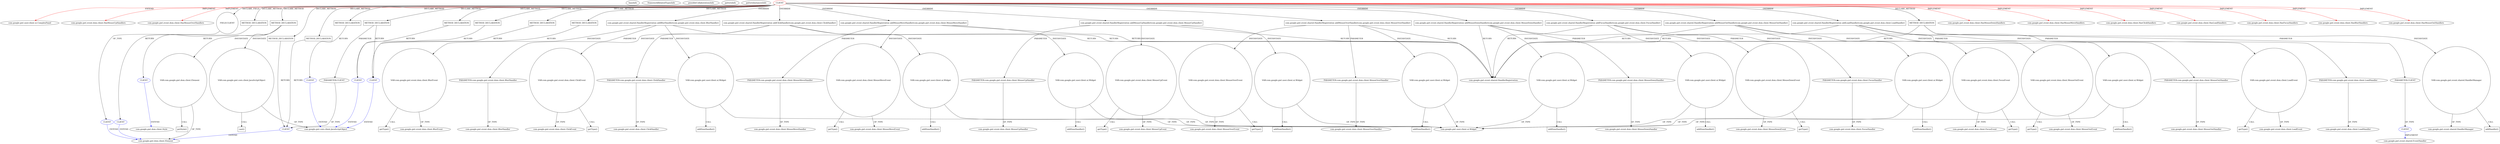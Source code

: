 digraph {
baseInfo[graphId=256,category="pattern",isAnonymous=false,possibleRelation=true]
frameworkRelatedTypesInfo[0="com.google.gwt.event.dom.client.HasMouseUpHandlers",1="com.google.gwt.event.dom.client.HasMouseMoveHandlers",2="com.google.gwt.event.dom.client.HasFocusHandlers",3="com.google.gwt.event.dom.client.HasClickHandlers",4="com.google.gwt.event.dom.client.HasBlurHandlers",5="com.google.gwt.event.dom.client.HasMouseOutHandlers",6="com.google.gwt.user.client.ui.ComplexPanel",7="com.google.gwt.event.dom.client.HasMouseDownHandlers",8="com.google.gwt.event.dom.client.HasLoadHandlers",9="com.google.gwt.event.dom.client.HasMouseOverHandlers"]
possibleCollaborationsInfo[0="256~FIELD_TYPE_DECLARATION-~com.google.gwt.event.dom.client.HasMouseUpHandlers com.google.gwt.event.dom.client.HasMouseMoveHandlers com.google.gwt.event.dom.client.HasFocusHandlers com.google.gwt.event.dom.client.HasClickHandlers com.google.gwt.event.dom.client.HasBlurHandlers com.google.gwt.event.dom.client.HasMouseOutHandlers com.google.gwt.user.client.ui.ComplexPanel com.google.gwt.event.dom.client.HasMouseDownHandlers com.google.gwt.event.dom.client.HasLoadHandlers com.google.gwt.event.dom.client.HasMouseOverHandlers ~com.google.gwt.dom.client.Element ~false~false",1="256~RETURN_TYPE_DECLARATION-CLIENT_METHOD_DECLARATION-~com.google.gwt.event.dom.client.HasMouseUpHandlers com.google.gwt.event.dom.client.HasMouseMoveHandlers com.google.gwt.event.dom.client.HasFocusHandlers com.google.gwt.event.dom.client.HasClickHandlers com.google.gwt.event.dom.client.HasBlurHandlers com.google.gwt.event.dom.client.HasMouseOutHandlers com.google.gwt.user.client.ui.ComplexPanel com.google.gwt.event.dom.client.HasMouseDownHandlers com.google.gwt.event.dom.client.HasLoadHandlers com.google.gwt.event.dom.client.HasMouseOverHandlers ~com.google.gwt.dom.client.Style ~false~false",2="256~RETURN_TYPE_DECLARATION-CLIENT_METHOD_DECLARATION-~com.google.gwt.event.dom.client.HasMouseUpHandlers com.google.gwt.event.dom.client.HasMouseMoveHandlers com.google.gwt.event.dom.client.HasFocusHandlers com.google.gwt.event.dom.client.HasClickHandlers com.google.gwt.event.dom.client.HasBlurHandlers com.google.gwt.event.dom.client.HasMouseOutHandlers com.google.gwt.user.client.ui.ComplexPanel com.google.gwt.event.dom.client.HasMouseDownHandlers com.google.gwt.event.dom.client.HasLoadHandlers com.google.gwt.event.dom.client.HasMouseOverHandlers ~com.google.gwt.dom.client.Element ~false~false",3="256~RETURN_TYPE_DECLARATION-CLIENT_METHOD_DECLARATION-RETURN_TYPE_DECLARATION-CLIENT_METHOD_DECLARATION-PARAMETER_TYPE_DECLARATION-CLIENT_METHOD_DECLARATION-~com.google.gwt.event.dom.client.HasMouseUpHandlers com.google.gwt.event.dom.client.HasMouseMoveHandlers com.google.gwt.event.dom.client.HasFocusHandlers com.google.gwt.event.dom.client.HasClickHandlers com.google.gwt.event.dom.client.HasBlurHandlers com.google.gwt.event.dom.client.HasMouseOutHandlers com.google.gwt.user.client.ui.ComplexPanel com.google.gwt.event.dom.client.HasMouseDownHandlers com.google.gwt.event.dom.client.HasLoadHandlers com.google.gwt.event.dom.client.HasMouseOverHandlers ~com.google.gwt.dom.client.Element ~false~false",4="256~PARAMETER_TYPE_DECLARATION-CLIENT_METHOD_DECLARATION-~com.google.gwt.event.dom.client.HasMouseUpHandlers com.google.gwt.event.dom.client.HasMouseMoveHandlers com.google.gwt.event.dom.client.HasFocusHandlers com.google.gwt.event.dom.client.HasClickHandlers com.google.gwt.event.dom.client.HasBlurHandlers com.google.gwt.event.dom.client.HasMouseOutHandlers com.google.gwt.user.client.ui.ComplexPanel com.google.gwt.event.dom.client.HasMouseDownHandlers com.google.gwt.event.dom.client.HasLoadHandlers com.google.gwt.event.dom.client.HasMouseOverHandlers ~com.google.gwt.event.shared.EventHandler ~false~false",5="256~RETURN_TYPE_DECLARATION-CLIENT_METHOD_DECLARATION-~com.google.gwt.event.dom.client.HasMouseUpHandlers com.google.gwt.event.dom.client.HasMouseMoveHandlers com.google.gwt.event.dom.client.HasFocusHandlers com.google.gwt.event.dom.client.HasClickHandlers com.google.gwt.event.dom.client.HasBlurHandlers com.google.gwt.event.dom.client.HasMouseOutHandlers com.google.gwt.user.client.ui.ComplexPanel com.google.gwt.event.dom.client.HasMouseDownHandlers com.google.gwt.event.dom.client.HasLoadHandlers com.google.gwt.event.dom.client.HasMouseOverHandlers ~com.google.gwt.core.client.JavaScriptObject ~false~false",6="256~RETURN_TYPE_DECLARATION-CLIENT_METHOD_DECLARATION-RETURN_TYPE_DECLARATION-CLIENT_METHOD_DECLARATION-~com.google.gwt.event.dom.client.HasMouseUpHandlers com.google.gwt.event.dom.client.HasMouseMoveHandlers com.google.gwt.event.dom.client.HasFocusHandlers com.google.gwt.event.dom.client.HasClickHandlers com.google.gwt.event.dom.client.HasBlurHandlers com.google.gwt.event.dom.client.HasMouseOutHandlers com.google.gwt.user.client.ui.ComplexPanel com.google.gwt.event.dom.client.HasMouseDownHandlers com.google.gwt.event.dom.client.HasLoadHandlers com.google.gwt.event.dom.client.HasMouseOverHandlers ~com.google.gwt.core.client.JavaScriptObject ~false~false",7="256~RETURN_TYPE_DECLARATION-CLIENT_METHOD_DECLARATION-RETURN_TYPE_DECLARATION-CLIENT_METHOD_DECLARATION-RETURN_TYPE_DECLARATION-CLIENT_METHOD_DECLARATION-~com.google.gwt.event.dom.client.HasMouseUpHandlers com.google.gwt.event.dom.client.HasMouseMoveHandlers com.google.gwt.event.dom.client.HasFocusHandlers com.google.gwt.event.dom.client.HasClickHandlers com.google.gwt.event.dom.client.HasBlurHandlers com.google.gwt.event.dom.client.HasMouseOutHandlers com.google.gwt.user.client.ui.ComplexPanel com.google.gwt.event.dom.client.HasMouseDownHandlers com.google.gwt.event.dom.client.HasLoadHandlers com.google.gwt.event.dom.client.HasMouseOverHandlers ~com.google.gwt.core.client.JavaScriptObject ~false~false"]
patternInfo[frequency=2.0,patternRootClient=0]
patternInstancesInfo[0="mguiral-GwtSvgLib~/mguiral-GwtSvgLib/GwtSvgLib-master/src/gwt/html5/svg/client/user/ui/SVGGraphicalWidget.java~SVGGraphicalWidget~3974",1="mguiral-GwtSvgLib~/mguiral-GwtSvgLib/GwtSvgLib-master/src/gwt/html5/svg/client/user/ui/SVGSwitchWidget.java~SVGSwitchWidget~4001"]
1[label="com.google.gwt.user.client.ui.ComplexPanel",vertexType="FRAMEWORK_CLASS_TYPE",isFrameworkType=false]
0[label="CLIENT",vertexType="ROOT_CLIENT_CLASS_DECLARATION",isFrameworkType=false,color=red]
6[label="com.google.gwt.event.dom.client.HasMouseUpHandlers",vertexType="FRAMEWORK_INTERFACE_TYPE",isFrameworkType=false]
7[label="com.google.gwt.event.dom.client.HasMouseOverHandlers",vertexType="FRAMEWORK_INTERFACE_TYPE",isFrameworkType=false]
11[label="FIELD:CLIENT",vertexType="FIELD_DECLARATION",isFrameworkType=false,shape=circle]
94[label="com.google.gwt.event.shared.HandlerRegistration addLoadHandler(com.google.gwt.event.dom.client.LoadHandler)",vertexType="OVERRIDING_METHOD_DECLARATION",isFrameworkType=false,shape=box]
34[label="com.google.gwt.event.shared.HandlerRegistration addClickHandler(com.google.gwt.event.dom.client.ClickHandler)",vertexType="OVERRIDING_METHOD_DECLARATION",isFrameworkType=false,shape=box]
41[label="VAR:com.google.gwt.event.dom.client.ClickEvent",vertexType="VARIABLE_EXPRESION",isFrameworkType=false,shape=circle]
43[label="com.google.gwt.event.dom.client.ClickEvent",vertexType="FRAMEWORK_CLASS_TYPE",isFrameworkType=false]
42[label="getType()",vertexType="INSIDE_CALL",isFrameworkType=false,shape=box]
36[label="PARAMETER:com.google.gwt.event.dom.client.ClickHandler",vertexType="PARAMETER_DECLARATION",isFrameworkType=false]
37[label="com.google.gwt.event.dom.client.ClickHandler",vertexType="FRAMEWORK_INTERFACE_TYPE",isFrameworkType=false]
5[label="com.google.gwt.event.dom.client.HasMouseDownHandlers",vertexType="FRAMEWORK_INTERFACE_TYPE",isFrameworkType=false]
8[label="com.google.gwt.event.dom.client.HasMouseMoveHandlers",vertexType="FRAMEWORK_INTERFACE_TYPE",isFrameworkType=false]
4[label="com.google.gwt.event.dom.client.HasClickHandlers",vertexType="FRAMEWORK_INTERFACE_TYPE",isFrameworkType=false]
10[label="com.google.gwt.event.dom.client.HasLoadHandlers",vertexType="FRAMEWORK_INTERFACE_TYPE",isFrameworkType=false]
2[label="com.google.gwt.event.dom.client.HasFocusHandlers",vertexType="FRAMEWORK_INTERFACE_TYPE",isFrameworkType=false]
3[label="com.google.gwt.event.dom.client.HasBlurHandlers",vertexType="FRAMEWORK_INTERFACE_TYPE",isFrameworkType=false]
24[label="com.google.gwt.event.shared.HandlerRegistration addBlurHandler(com.google.gwt.event.dom.client.BlurHandler)",vertexType="OVERRIDING_METHOD_DECLARATION",isFrameworkType=false,shape=box]
28[label="VAR:com.google.gwt.user.client.ui.Widget",vertexType="VARIABLE_EXPRESION",isFrameworkType=false,shape=circle]
29[label="addDomHandler()",vertexType="INSIDE_CALL",isFrameworkType=false,shape=box]
98[label="VAR:com.google.gwt.user.client.ui.Widget",vertexType="VARIABLE_EXPRESION",isFrameworkType=false,shape=circle]
99[label="addDomHandler()",vertexType="INSIDE_CALL",isFrameworkType=false,shape=box]
38[label="VAR:com.google.gwt.user.client.ui.Widget",vertexType="VARIABLE_EXPRESION",isFrameworkType=false,shape=circle]
39[label="addDomHandler()",vertexType="INSIDE_CALL",isFrameworkType=false,shape=box]
74[label="com.google.gwt.event.shared.HandlerRegistration addMouseMoveHandler(com.google.gwt.event.dom.client.MouseMoveHandler)",vertexType="OVERRIDING_METHOD_DECLARATION",isFrameworkType=false,shape=box]
76[label="PARAMETER:com.google.gwt.event.dom.client.MouseMoveHandler",vertexType="PARAMETER_DECLARATION",isFrameworkType=false]
77[label="com.google.gwt.event.dom.client.MouseMoveHandler",vertexType="FRAMEWORK_INTERFACE_TYPE",isFrameworkType=false]
78[label="VAR:com.google.gwt.user.client.ui.Widget",vertexType="VARIABLE_EXPRESION",isFrameworkType=false,shape=circle]
79[label="addDomHandler()",vertexType="INSIDE_CALL",isFrameworkType=false,shape=box]
54[label="com.google.gwt.event.shared.HandlerRegistration addMouseUpHandler(com.google.gwt.event.dom.client.MouseUpHandler)",vertexType="OVERRIDING_METHOD_DECLARATION",isFrameworkType=false,shape=box]
56[label="PARAMETER:com.google.gwt.event.dom.client.MouseUpHandler",vertexType="PARAMETER_DECLARATION",isFrameworkType=false]
57[label="com.google.gwt.event.dom.client.MouseUpHandler",vertexType="FRAMEWORK_INTERFACE_TYPE",isFrameworkType=false]
58[label="VAR:com.google.gwt.user.client.ui.Widget",vertexType="VARIABLE_EXPRESION",isFrameworkType=false,shape=circle]
59[label="addDomHandler()",vertexType="INSIDE_CALL",isFrameworkType=false,shape=box]
61[label="VAR:com.google.gwt.event.dom.client.MouseUpEvent",vertexType="VARIABLE_EXPRESION",isFrameworkType=false,shape=circle]
63[label="com.google.gwt.event.dom.client.MouseUpEvent",vertexType="FRAMEWORK_CLASS_TYPE",isFrameworkType=false]
62[label="getType()",vertexType="INSIDE_CALL",isFrameworkType=false,shape=box]
119[label="METHOD_DECLARATION",vertexType="CLIENT_METHOD_DECLARATION",isFrameworkType=false,shape=box]
125[label="VAR:com.google.gwt.dom.client.Element",vertexType="VARIABLE_EXPRESION",isFrameworkType=false,shape=circle]
122[label="VAR:com.google.gwt.core.client.JavaScriptObject",vertexType="VARIABLE_EXPRESION",isFrameworkType=false,shape=circle]
104[label="METHOD_DECLARATION",vertexType="CLIENT_METHOD_DECLARATION",isFrameworkType=false,shape=box]
109[label="VAR:com.google.gwt.event.shared.HandlerManager",vertexType="VARIABLE_EXPRESION",isFrameworkType=false,shape=circle]
110[label="addHandler()",vertexType="INSIDE_CALL",isFrameworkType=false,shape=box]
111[label="com.google.gwt.event.shared.HandlerManager",vertexType="FRAMEWORK_CLASS_TYPE",isFrameworkType=false]
106[label="PARAMETER:CLIENT",vertexType="PARAMETER_DECLARATION",isFrameworkType=false]
146[label="METHOD_DECLARATION",vertexType="CLIENT_METHOD_DECLARATION",isFrameworkType=false,shape=box]
148[label="PARAMETER:CLIENT",vertexType="PARAMETER_DECLARATION",isFrameworkType=false]
128[label="METHOD_DECLARATION",vertexType="CLIENT_METHOD_DECLARATION",isFrameworkType=false,shape=box]
133[label="METHOD_DECLARATION",vertexType="CLIENT_METHOD_DECLARATION",isFrameworkType=false,shape=box]
142[label="METHOD_DECLARATION",vertexType="CLIENT_METHOD_DECLARATION",isFrameworkType=false,shape=box]
117[label="METHOD_DECLARATION",vertexType="CLIENT_METHOD_DECLARATION",isFrameworkType=false,shape=box]
139[label="METHOD_DECLARATION",vertexType="CLIENT_METHOD_DECLARATION",isFrameworkType=false,shape=box]
144[label="METHOD_DECLARATION",vertexType="CLIENT_METHOD_DECLARATION",isFrameworkType=false,shape=box]
136[label="METHOD_DECLARATION",vertexType="CLIENT_METHOD_DECLARATION",isFrameworkType=false,shape=box]
112[label="METHOD_DECLARATION",vertexType="CLIENT_METHOD_DECLARATION",isFrameworkType=false,shape=box]
9[label="com.google.gwt.event.dom.client.HasMouseOutHandlers",vertexType="FRAMEWORK_INTERFACE_TYPE",isFrameworkType=false]
64[label="com.google.gwt.event.shared.HandlerRegistration addMouseOverHandler(com.google.gwt.event.dom.client.MouseOverHandler)",vertexType="OVERRIDING_METHOD_DECLARATION",isFrameworkType=false,shape=box]
68[label="VAR:com.google.gwt.user.client.ui.Widget",vertexType="VARIABLE_EXPRESION",isFrameworkType=false,shape=circle]
69[label="addDomHandler()",vertexType="INSIDE_CALL",isFrameworkType=false,shape=box]
71[label="VAR:com.google.gwt.event.dom.client.MouseOverEvent",vertexType="VARIABLE_EXPRESION",isFrameworkType=false,shape=circle]
72[label="getType()",vertexType="INSIDE_CALL",isFrameworkType=false,shape=box]
73[label="com.google.gwt.event.dom.client.MouseOverEvent",vertexType="FRAMEWORK_CLASS_TYPE",isFrameworkType=false]
101[label="VAR:com.google.gwt.event.dom.client.LoadEvent",vertexType="VARIABLE_EXPRESION",isFrameworkType=false,shape=circle]
102[label="getType()",vertexType="INSIDE_CALL",isFrameworkType=false,shape=box]
31[label="VAR:com.google.gwt.event.dom.client.BlurEvent",vertexType="VARIABLE_EXPRESION",isFrameworkType=false,shape=circle]
32[label="getType()",vertexType="INSIDE_CALL",isFrameworkType=false,shape=box]
33[label="com.google.gwt.event.dom.client.BlurEvent",vertexType="FRAMEWORK_CLASS_TYPE",isFrameworkType=false]
44[label="com.google.gwt.event.shared.HandlerRegistration addMouseDownHandler(com.google.gwt.event.dom.client.MouseDownHandler)",vertexType="OVERRIDING_METHOD_DECLARATION",isFrameworkType=false,shape=box]
46[label="PARAMETER:com.google.gwt.event.dom.client.MouseDownHandler",vertexType="PARAMETER_DECLARATION",isFrameworkType=false]
47[label="com.google.gwt.event.dom.client.MouseDownHandler",vertexType="FRAMEWORK_INTERFACE_TYPE",isFrameworkType=false]
48[label="VAR:com.google.gwt.user.client.ui.Widget",vertexType="VARIABLE_EXPRESION",isFrameworkType=false,shape=circle]
49[label="addDomHandler()",vertexType="INSIDE_CALL",isFrameworkType=false,shape=box]
26[label="PARAMETER:com.google.gwt.event.dom.client.BlurHandler",vertexType="PARAMETER_DECLARATION",isFrameworkType=false]
27[label="com.google.gwt.event.dom.client.BlurHandler",vertexType="FRAMEWORK_INTERFACE_TYPE",isFrameworkType=false]
66[label="PARAMETER:com.google.gwt.event.dom.client.MouseOverHandler",vertexType="PARAMETER_DECLARATION",isFrameworkType=false]
67[label="com.google.gwt.event.dom.client.MouseOverHandler",vertexType="FRAMEWORK_INTERFACE_TYPE",isFrameworkType=false]
96[label="PARAMETER:com.google.gwt.event.dom.client.LoadHandler",vertexType="PARAMETER_DECLARATION",isFrameworkType=false]
97[label="com.google.gwt.event.dom.client.LoadHandler",vertexType="FRAMEWORK_INTERFACE_TYPE",isFrameworkType=false]
15[label="com.google.gwt.event.shared.HandlerRegistration",vertexType="FRAMEWORK_INTERFACE_TYPE",isFrameworkType=false]
103[label="com.google.gwt.event.dom.client.LoadEvent",vertexType="FRAMEWORK_CLASS_TYPE",isFrameworkType=false]
81[label="VAR:com.google.gwt.event.dom.client.MouseMoveEvent",vertexType="VARIABLE_EXPRESION",isFrameworkType=false,shape=circle]
82[label="getType()",vertexType="INSIDE_CALL",isFrameworkType=false,shape=box]
126[label="getStyle()",vertexType="INSIDE_CALL",isFrameworkType=false,shape=box]
83[label="com.google.gwt.event.dom.client.MouseMoveEvent",vertexType="FRAMEWORK_CLASS_TYPE",isFrameworkType=false]
14[label="com.google.gwt.event.shared.HandlerRegistration addFocusHandler(com.google.gwt.event.dom.client.FocusHandler)",vertexType="OVERRIDING_METHOD_DECLARATION",isFrameworkType=false,shape=box]
18[label="VAR:com.google.gwt.user.client.ui.Widget",vertexType="VARIABLE_EXPRESION",isFrameworkType=false,shape=circle]
16[label="PARAMETER:com.google.gwt.event.dom.client.FocusHandler",vertexType="PARAMETER_DECLARATION",isFrameworkType=false]
19[label="addDomHandler()",vertexType="INSIDE_CALL",isFrameworkType=false,shape=box]
17[label="com.google.gwt.event.dom.client.FocusHandler",vertexType="FRAMEWORK_INTERFACE_TYPE",isFrameworkType=false]
114[label="com.google.gwt.core.client.JavaScriptObject",vertexType="FRAMEWORK_CLASS_TYPE",isFrameworkType=false]
123[label="cast()",vertexType="INSIDE_CALL",isFrameworkType=false,shape=box]
21[label="VAR:com.google.gwt.event.dom.client.FocusEvent",vertexType="VARIABLE_EXPRESION",isFrameworkType=false,shape=circle]
22[label="getType()",vertexType="INSIDE_CALL",isFrameworkType=false,shape=box]
23[label="com.google.gwt.event.dom.client.FocusEvent",vertexType="FRAMEWORK_CLASS_TYPE",isFrameworkType=false]
51[label="VAR:com.google.gwt.event.dom.client.MouseDownEvent",vertexType="VARIABLE_EXPRESION",isFrameworkType=false,shape=circle]
53[label="com.google.gwt.event.dom.client.MouseDownEvent",vertexType="FRAMEWORK_CLASS_TYPE",isFrameworkType=false]
52[label="getType()",vertexType="INSIDE_CALL",isFrameworkType=false,shape=box]
20[label="com.google.gwt.user.client.ui.Widget",vertexType="FRAMEWORK_CLASS_TYPE",isFrameworkType=false]
88[label="VAR:com.google.gwt.user.client.ui.Widget",vertexType="VARIABLE_EXPRESION",isFrameworkType=false,shape=circle]
89[label="addDomHandler()",vertexType="INSIDE_CALL",isFrameworkType=false,shape=box]
13[label="com.google.gwt.dom.client.Element",vertexType="FRAMEWORK_CLASS_TYPE",isFrameworkType=false]
84[label="com.google.gwt.event.shared.HandlerRegistration addMouseOutHandler(com.google.gwt.event.dom.client.MouseOutHandler)",vertexType="OVERRIDING_METHOD_DECLARATION",isFrameworkType=false,shape=box]
91[label="VAR:com.google.gwt.event.dom.client.MouseOutEvent",vertexType="VARIABLE_EXPRESION",isFrameworkType=false,shape=circle]
92[label="getType()",vertexType="INSIDE_CALL",isFrameworkType=false,shape=box]
93[label="com.google.gwt.event.dom.client.MouseOutEvent",vertexType="FRAMEWORK_CLASS_TYPE",isFrameworkType=false]
86[label="PARAMETER:com.google.gwt.event.dom.client.MouseOutHandler",vertexType="PARAMETER_DECLARATION",isFrameworkType=false]
87[label="com.google.gwt.event.dom.client.MouseOutHandler",vertexType="FRAMEWORK_INTERFACE_TYPE",isFrameworkType=false]
12[label="CLIENT",vertexType="REFERENCE_CLIENT_CLASS_DECLARATION",isFrameworkType=false,color=blue]
120[label="CLIENT",vertexType="REFERENCE_CLIENT_CLASS_DECLARATION",isFrameworkType=false,color=blue]
121[label="com.google.gwt.dom.client.Style",vertexType="FRAMEWORK_CLASS_TYPE",isFrameworkType=false]
134[label="CLIENT",vertexType="REFERENCE_CLIENT_CLASS_DECLARATION",isFrameworkType=false,color=blue]
140[label="CLIENT",vertexType="REFERENCE_CLIENT_CLASS_DECLARATION",isFrameworkType=false,color=blue]
107[label="CLIENT",vertexType="REFERENCE_CLIENT_CLASS_DECLARATION",isFrameworkType=false,color=blue]
108[label="com.google.gwt.event.shared.EventHandler",vertexType="FRAMEWORK_INTERFACE_TYPE",isFrameworkType=false]
129[label="CLIENT",vertexType="REFERENCE_CLIENT_CLASS_DECLARATION",isFrameworkType=false,color=blue]
113[label="CLIENT",vertexType="REFERENCE_CLIENT_CLASS_DECLARATION",isFrameworkType=false,color=blue]
137[label="CLIENT",vertexType="REFERENCE_CLIENT_CLASS_DECLARATION",isFrameworkType=false,color=blue]
28->20[label="OF_TYPE"]
0->84[label="OVERRIDE"]
122->114[label="OF_TYPE"]
74->15[label="RETURN"]
64->68[label="INSTANTIATE"]
56->57[label="OF_TYPE"]
94->96[label="PARAMETER"]
64->15[label="RETURN"]
84->15[label="RETURN"]
0->44[label="OVERRIDE"]
98->99[label="CALL"]
0->94[label="OVERRIDE"]
91->93[label="OF_TYPE"]
41->43[label="OF_TYPE"]
54->61[label="INSTANTIATE"]
58->59[label="CALL"]
117->113[label="RETURN"]
101->103[label="OF_TYPE"]
0->14[label="OVERRIDE"]
122->123[label="CALL"]
0->136[label="DECLARE_METHOD"]
0->128[label="DECLARE_METHOD"]
0->117[label="DECLARE_METHOD"]
94->15[label="RETURN"]
0->54[label="OVERRIDE"]
48->20[label="OF_TYPE"]
148->140[label="OF_TYPE"]
14->21[label="INSTANTIATE"]
84->88[label="INSTANTIATE"]
0->34[label="OVERRIDE"]
81->83[label="OF_TYPE"]
0->6[label="IMPLEMENT",color=red]
68->69[label="CALL"]
86->87[label="OF_TYPE"]
61->62[label="CALL"]
44->46[label="PARAMETER"]
129->114[label="EXTEND",color=blue]
0->112[label="DECLARE_METHOD"]
0->119[label="DECLARE_METHOD"]
38->39[label="CALL"]
12->13[label="EXTEND",color=blue]
21->23[label="OF_TYPE"]
101->102[label="CALL"]
18->19[label="CALL"]
0->133[label="DECLARE_METHOD"]
74->78[label="INSTANTIATE"]
0->142[label="DECLARE_METHOD"]
26->27[label="OF_TYPE"]
34->36[label="PARAMETER"]
74->81[label="INSTANTIATE"]
0->11[label="DECLARE_FIELD"]
0->24[label="OVERRIDE"]
11->12[label="OF_TYPE"]
24->15[label="RETURN"]
125->126[label="CALL"]
61->63[label="OF_TYPE"]
144->137[label="RETURN"]
119->120[label="RETURN"]
38->20[label="OF_TYPE"]
54->15[label="RETURN"]
34->38[label="INSTANTIATE"]
68->20[label="OF_TYPE"]
112->113[label="RETURN"]
54->58[label="INSTANTIATE"]
64->71[label="INSTANTIATE"]
104->109[label="INSTANTIATE"]
28->29[label="CALL"]
36->37[label="OF_TYPE"]
146->148[label="PARAMETER"]
140->13[label="EXTEND",color=blue]
136->137[label="RETURN"]
66->67[label="OF_TYPE"]
14->15[label="RETURN"]
120->121[label="EXTEND",color=blue]
64->66[label="PARAMETER"]
0->8[label="IMPLEMENT",color=red]
0->2[label="IMPLEMENT",color=red]
81->82[label="CALL"]
104->15[label="RETURN"]
134->13[label="EXTEND",color=blue]
0->4[label="IMPLEMENT",color=red]
78->79[label="CALL"]
128->129[label="RETURN"]
84->91[label="INSTANTIATE"]
71->72[label="CALL"]
46->47[label="OF_TYPE"]
0->139[label="DECLARE_METHOD"]
78->20[label="OF_TYPE"]
119->125[label="INSTANTIATE"]
106->107[label="OF_TYPE"]
133->134[label="RETURN"]
125->13[label="OF_TYPE"]
0->74[label="OVERRIDE"]
41->42[label="CALL"]
44->15[label="RETURN"]
24->31[label="INSTANTIATE"]
58->20[label="OF_TYPE"]
34->15[label="RETURN"]
142->140[label="RETURN"]
76->77[label="OF_TYPE"]
113->114[label="EXTEND",color=blue]
109->111[label="OF_TYPE"]
0->64[label="OVERRIDE"]
14->16[label="PARAMETER"]
94->98[label="INSTANTIATE"]
71->73[label="OF_TYPE"]
24->26[label="PARAMETER"]
0->3[label="IMPLEMENT",color=red]
24->28[label="INSTANTIATE"]
0->144[label="DECLARE_METHOD"]
139->140[label="RETURN"]
109->110[label="CALL"]
0->9[label="IMPLEMENT",color=red]
0->1[label="EXTEND",color=red]
91->92[label="CALL"]
84->86[label="PARAMETER"]
74->76[label="PARAMETER"]
44->48[label="INSTANTIATE"]
51->53[label="OF_TYPE"]
137->114[label="EXTEND",color=blue]
51->52[label="CALL"]
0->5[label="IMPLEMENT",color=red]
16->17[label="OF_TYPE"]
94->101[label="INSTANTIATE"]
0->104[label="DECLARE_METHOD"]
21->22[label="CALL"]
44->51[label="INSTANTIATE"]
98->20[label="OF_TYPE"]
107->108[label="IMPLEMENT",color=blue]
146->137[label="RETURN"]
14->18[label="INSTANTIATE"]
0->10[label="IMPLEMENT",color=red]
104->106[label="PARAMETER"]
88->89[label="CALL"]
31->32[label="CALL"]
0->7[label="IMPLEMENT",color=red]
34->41[label="INSTANTIATE"]
18->20[label="OF_TYPE"]
88->20[label="OF_TYPE"]
48->49[label="CALL"]
31->33[label="OF_TYPE"]
0->146[label="DECLARE_METHOD"]
96->97[label="OF_TYPE"]
119->122[label="INSTANTIATE"]
54->56[label="PARAMETER"]
}
